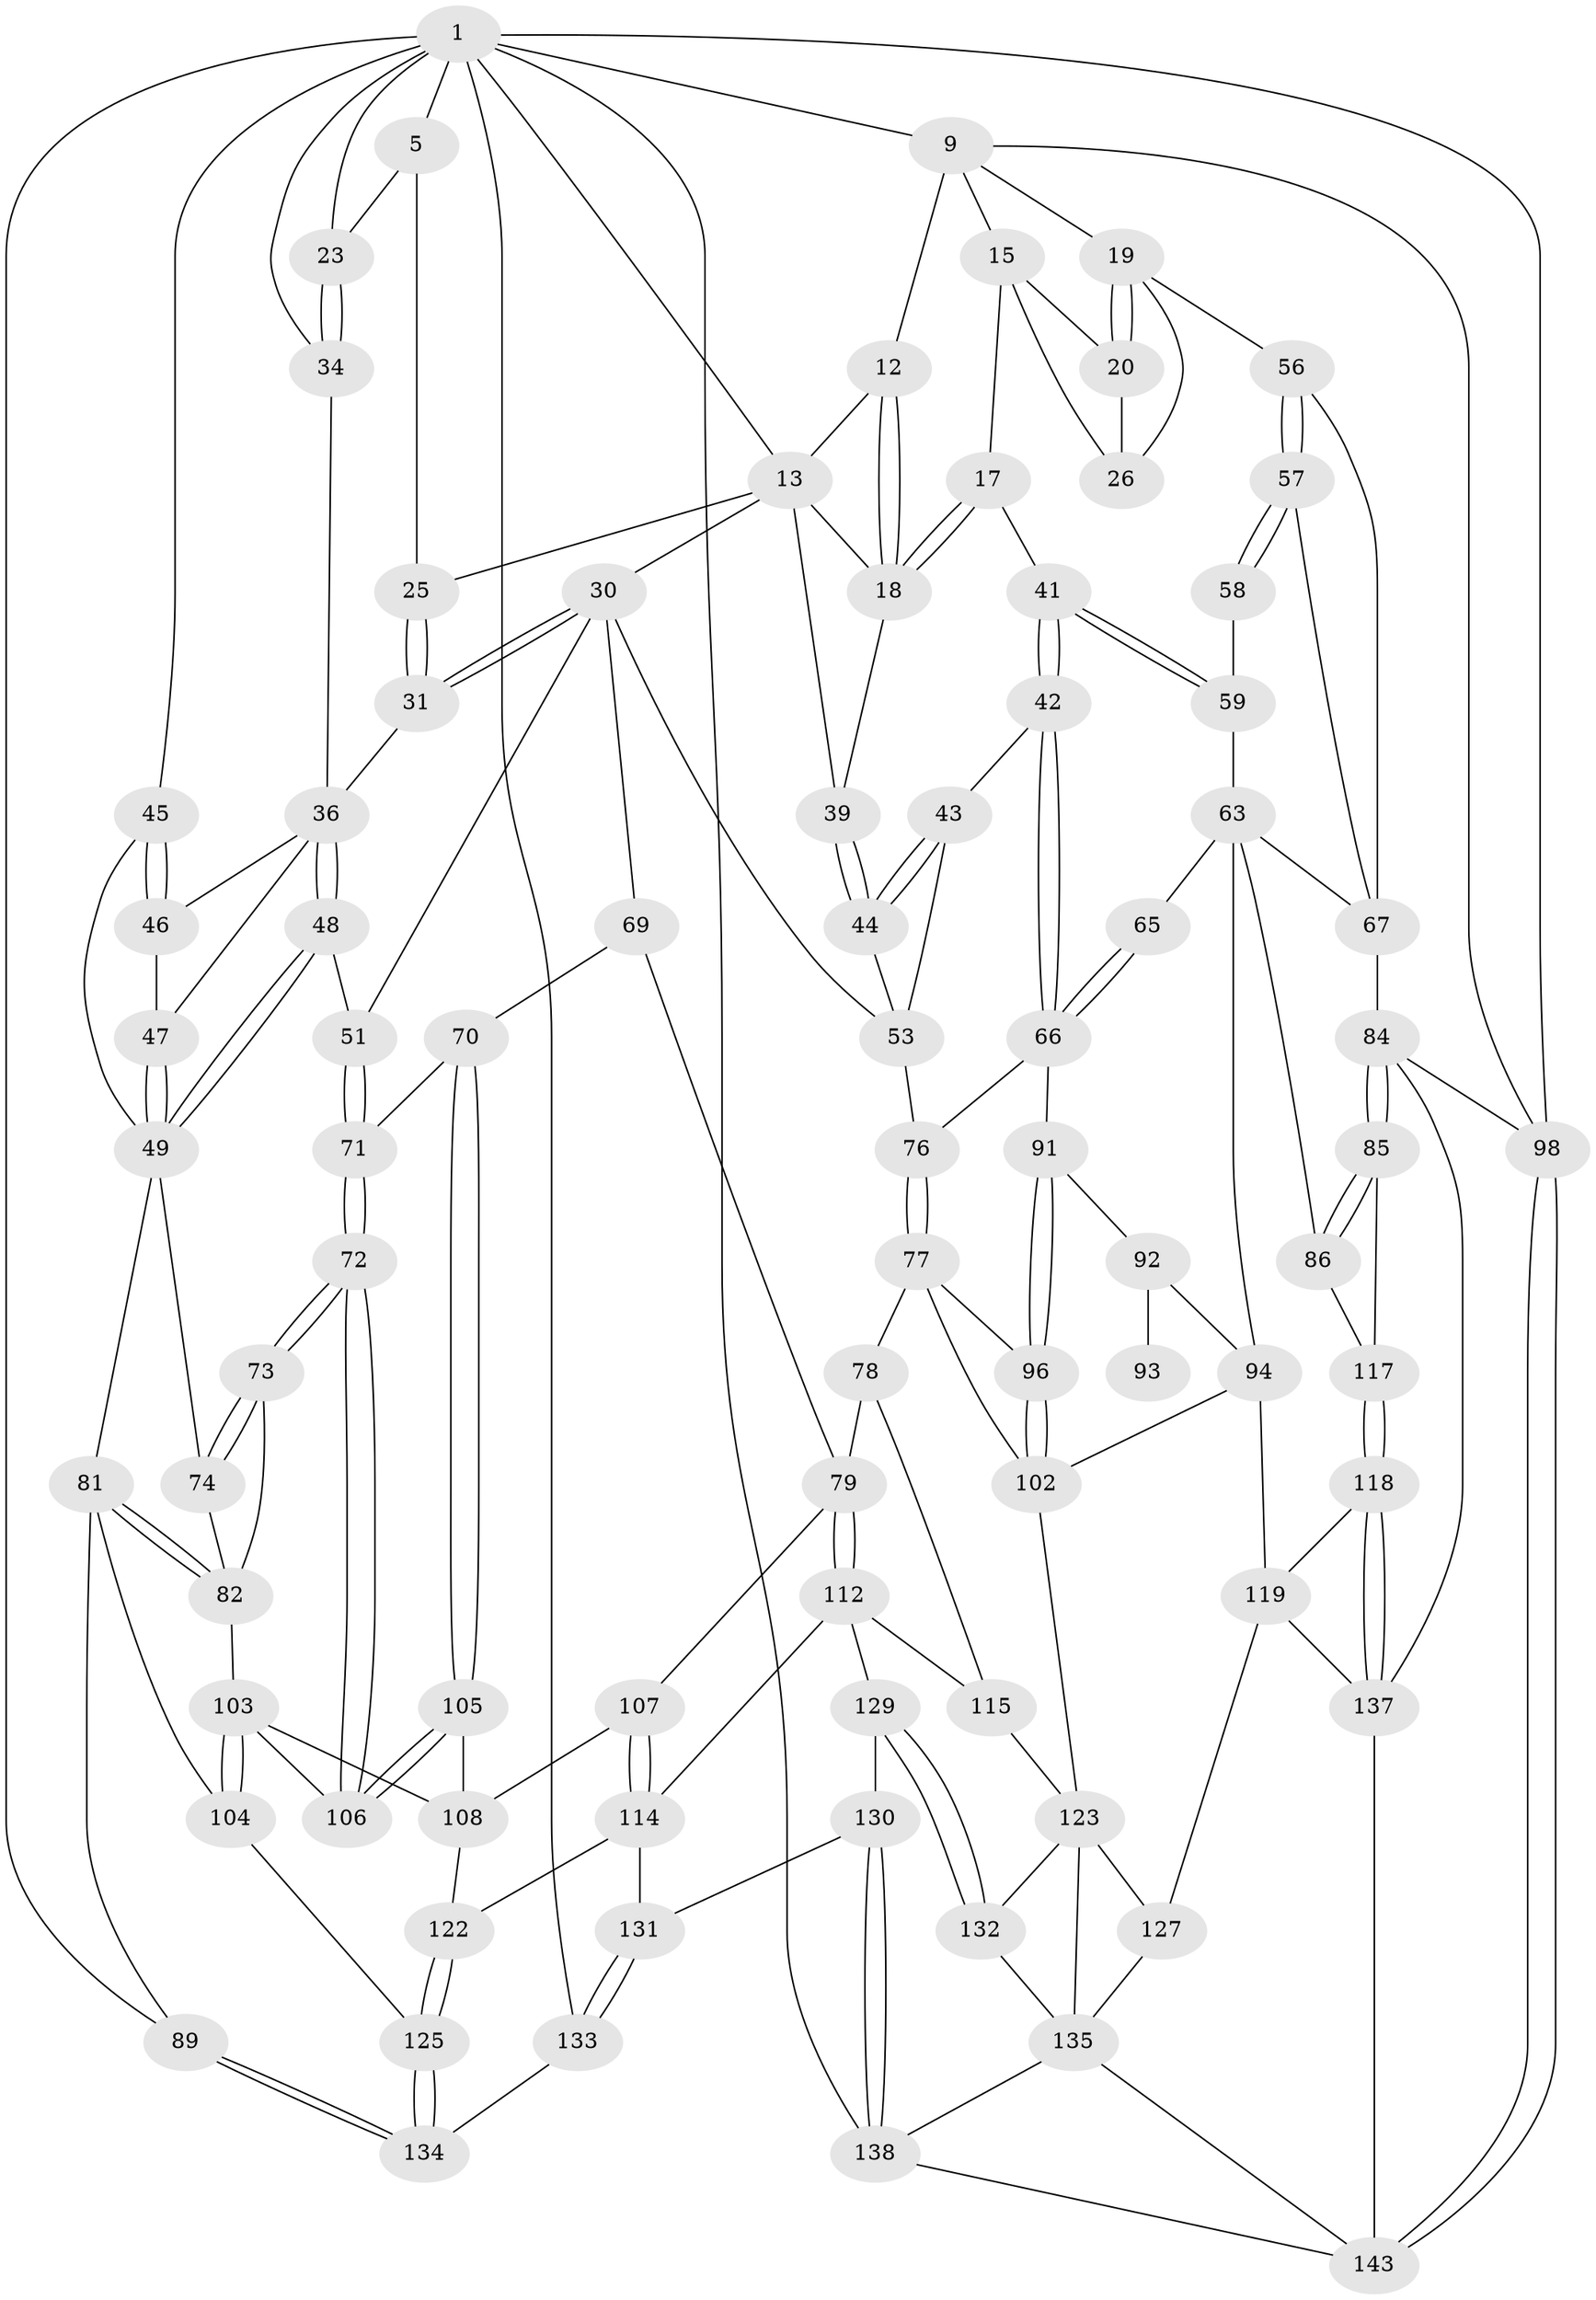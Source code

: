 // original degree distribution, {3: 0.020833333333333332, 6: 0.22916666666666666, 5: 0.5208333333333334, 4: 0.22916666666666666}
// Generated by graph-tools (version 1.1) at 2025/21/03/04/25 18:21:10]
// undirected, 86 vertices, 193 edges
graph export_dot {
graph [start="1"]
  node [color=gray90,style=filled];
  1 [pos="+0.3030776354471392+0",super="+6+2"];
  5 [pos="+0.18382231289818154+0.0410743314067768",super="+8"];
  9 [pos="+0.7324055332479769+0",super="+11+10"];
  12 [pos="+0.6502306484641031+0.013673711336675142"];
  13 [pos="+0.44653346611323347+0.08190914729750685",super="+28+14"];
  15 [pos="+0.733545733495023+0",super="+16"];
  17 [pos="+0.6151615462466794+0.20593233712035455",super="+33"];
  18 [pos="+0.5750126099755877+0.1870573818016537",super="+32"];
  19 [pos="+1+0",super="+55"];
  20 [pos="+0.8537213652983682+0.09008108613931692",super="+21"];
  23 [pos="+0.1497981694098834+0.18192006582653822"];
  25 [pos="+0.2848351753252257+0.23876064794309568"];
  26 [pos="+1+0.24125620389419802"];
  30 [pos="+0.3095158273788495+0.2883148085272566",super="+50"];
  31 [pos="+0.29978424316285834+0.27820603223141455"];
  34 [pos="+0.10507951221372491+0.22698445701304187"];
  36 [pos="+0.2245951894105733+0.32198662533785155",super="+37"];
  39 [pos="+0.48565072831139855+0.2754431565394829",super="+40"];
  41 [pos="+0.7180648760726591+0.3688281746339975"];
  42 [pos="+0.6776568571324214+0.4198733838751659"];
  43 [pos="+0.6647666808678658+0.4184760306557204"];
  44 [pos="+0.5653467174212481+0.38964543013413927",super="+52"];
  45 [pos="+0+0.32852977917760795"];
  46 [pos="+0.06339999834594709+0.36896392446128523"];
  47 [pos="+0.09637422585298928+0.40201089840442816"];
  48 [pos="+0.16173683329089628+0.47023879800506985"];
  49 [pos="+0.12585811919483517+0.46879774078228204",super="+60"];
  51 [pos="+0.17028274567980264+0.4723463443988574"];
  53 [pos="+0.428618275471389+0.47441774340971193",super="+68"];
  56 [pos="+1+0.28840501117044776"];
  57 [pos="+1+0.36390969491116887"];
  58 [pos="+0.9323445134564129+0.37793245257791397"];
  59 [pos="+0.7732246108541836+0.38907031655416285",super="+62"];
  63 [pos="+0.893639972275323+0.5220263576268465",super="+64"];
  65 [pos="+0.7720890398035073+0.5477628388853772"];
  66 [pos="+0.67861417134686+0.4510271967602048",super="+75"];
  67 [pos="+0.9015833161046871+0.5177805110459753",super="+83"];
  69 [pos="+0.3275926574258956+0.5436843700920644"];
  70 [pos="+0.3043367837162422+0.552490647121919"];
  71 [pos="+0.26185002985038036+0.5420877579705918"];
  72 [pos="+0.16911415684892697+0.628773305530094"];
  73 [pos="+0.15777939534836488+0.6171133150040354"];
  74 [pos="+0.11252295508261913+0.4941522988516736"];
  76 [pos="+0.49490619192245944+0.5442167729109634"];
  77 [pos="+0.49804633458885683+0.5919678239878687",super="+97"];
  78 [pos="+0.47367242415741106+0.612101672426005",super="+111"];
  79 [pos="+0.41497557761013876+0.624187808380382",super="+80"];
  81 [pos="+0+0.5731096990145897",super="+88"];
  82 [pos="+0.0581686238319475+0.5568884229063462",super="+100"];
  84 [pos="+1+0.7415760700863875",super="+99"];
  85 [pos="+1+0.7221884582095238"];
  86 [pos="+0.8690991684065772+0.6179509479251218"];
  89 [pos="+0+1"];
  91 [pos="+0.6406464331776104+0.5664302167054657"];
  92 [pos="+0.696588816765646+0.611812172658396",super="+95"];
  93 [pos="+0.7456818245059487+0.5823965369597077"];
  94 [pos="+0.7406336179411339+0.6827020935848881",super="+101"];
  96 [pos="+0.6026375289059638+0.624479632462561"];
  98 [pos="+1+1"];
  102 [pos="+0.7036056345155743+0.7504456451994943",super="+116"];
  103 [pos="+0.06538381997771818+0.6274017439035698",super="+109"];
  104 [pos="+0+0.7154419712723518"];
  105 [pos="+0.28794376460026877+0.628784455543784"];
  106 [pos="+0.17156165566003712+0.6884829683337126"];
  107 [pos="+0.33871191767797004+0.7206961098751903"];
  108 [pos="+0.30850699959950073+0.6999206827787539",super="+120"];
  112 [pos="+0.42852178095050675+0.7626867056583729",super="+113"];
  114 [pos="+0.3461240453461596+0.7303940209171292",super="+121"];
  115 [pos="+0.4728196211945312+0.7602426776666797"];
  117 [pos="+0.8351136415218318+0.7973426017540688"];
  118 [pos="+0.8154868319060371+0.8138049003165123"];
  119 [pos="+0.7519506724295181+0.8048126017384687",super="+126"];
  122 [pos="+0.15672285556073215+0.7653440172121867"];
  123 [pos="+0.5528662209005175+0.8108220684917327",super="+124+128"];
  125 [pos="+0.15618497194931527+0.7658362272222549"];
  127 [pos="+0.7026721695639404+0.8935692337466384"];
  129 [pos="+0.38810891603987707+0.8417664912106666"];
  130 [pos="+0.381806696822777+0.8479317041107493"];
  131 [pos="+0.3117441198035415+0.8701241374320534"];
  132 [pos="+0.46320267866931913+0.8931016456184033"];
  133 [pos="+0.24615183314705605+0.991449584685412"];
  134 [pos="+0.14011041510993233+0.826794570276775"];
  135 [pos="+0.5511716945406874+0.9124157434727368",super="+136+142"];
  137 [pos="+0.8509689004909219+0.8713179058124227",super="+139"];
  138 [pos="+0.4199153439009139+1",super="+140"];
  143 [pos="+1+1",super="+144"];
  1 -- 9 [weight=2];
  1 -- 13;
  1 -- 5 [weight=2];
  1 -- 98;
  1 -- 34;
  1 -- 133;
  1 -- 138;
  1 -- 45;
  1 -- 23;
  1 -- 89;
  5 -- 25;
  5 -- 23;
  9 -- 12;
  9 -- 15;
  9 -- 19;
  9 -- 98;
  12 -- 13;
  12 -- 18;
  12 -- 18;
  13 -- 18;
  13 -- 30;
  13 -- 39;
  13 -- 25;
  15 -- 17 [weight=2];
  15 -- 26;
  15 -- 20 [weight=2];
  17 -- 18;
  17 -- 18;
  17 -- 41;
  18 -- 39;
  19 -- 20;
  19 -- 20;
  19 -- 56;
  19 -- 26;
  20 -- 26;
  23 -- 34;
  23 -- 34;
  25 -- 31;
  25 -- 31;
  30 -- 31;
  30 -- 31;
  30 -- 51;
  30 -- 69;
  30 -- 53;
  31 -- 36;
  34 -- 36;
  36 -- 48;
  36 -- 48;
  36 -- 46;
  36 -- 47;
  39 -- 44 [weight=2];
  39 -- 44;
  41 -- 42;
  41 -- 42;
  41 -- 59;
  41 -- 59;
  42 -- 43;
  42 -- 66;
  42 -- 66;
  43 -- 44;
  43 -- 44;
  43 -- 53;
  44 -- 53;
  45 -- 46;
  45 -- 46;
  45 -- 49;
  46 -- 47;
  47 -- 49;
  47 -- 49;
  48 -- 49;
  48 -- 49;
  48 -- 51;
  49 -- 81;
  49 -- 74;
  51 -- 71;
  51 -- 71;
  53 -- 76;
  56 -- 57;
  56 -- 57;
  56 -- 67;
  57 -- 58;
  57 -- 58;
  57 -- 67;
  58 -- 59 [weight=2];
  59 -- 63;
  63 -- 67;
  63 -- 65;
  63 -- 86;
  63 -- 94;
  65 -- 66;
  65 -- 66;
  66 -- 91;
  66 -- 76;
  67 -- 84;
  69 -- 70;
  69 -- 79;
  70 -- 71;
  70 -- 105;
  70 -- 105;
  71 -- 72;
  71 -- 72;
  72 -- 73;
  72 -- 73;
  72 -- 106;
  72 -- 106;
  73 -- 74;
  73 -- 74;
  73 -- 82;
  74 -- 82;
  76 -- 77;
  76 -- 77;
  77 -- 78 [weight=2];
  77 -- 96;
  77 -- 102;
  78 -- 79;
  78 -- 115;
  79 -- 112;
  79 -- 112;
  79 -- 107;
  81 -- 82;
  81 -- 82;
  81 -- 104;
  81 -- 89;
  82 -- 103;
  84 -- 85;
  84 -- 85;
  84 -- 137;
  84 -- 98;
  85 -- 86;
  85 -- 86;
  85 -- 117;
  86 -- 117;
  89 -- 134;
  89 -- 134;
  91 -- 92;
  91 -- 96;
  91 -- 96;
  92 -- 93 [weight=2];
  92 -- 94;
  94 -- 102;
  94 -- 119;
  96 -- 102;
  96 -- 102;
  98 -- 143;
  98 -- 143;
  102 -- 123;
  103 -- 104;
  103 -- 104;
  103 -- 106;
  103 -- 108;
  104 -- 125;
  105 -- 106;
  105 -- 106;
  105 -- 108;
  107 -- 108;
  107 -- 114;
  107 -- 114;
  108 -- 122;
  112 -- 115;
  112 -- 129;
  112 -- 114;
  114 -- 131;
  114 -- 122;
  115 -- 123;
  117 -- 118;
  117 -- 118;
  118 -- 119;
  118 -- 137;
  118 -- 137;
  119 -- 137;
  119 -- 127;
  122 -- 125;
  122 -- 125;
  123 -- 132;
  123 -- 135;
  123 -- 127;
  125 -- 134;
  125 -- 134;
  127 -- 135;
  129 -- 130;
  129 -- 132;
  129 -- 132;
  130 -- 131;
  130 -- 138;
  130 -- 138;
  131 -- 133;
  131 -- 133;
  132 -- 135;
  133 -- 134;
  135 -- 138;
  135 -- 143;
  137 -- 143;
  138 -- 143;
}
